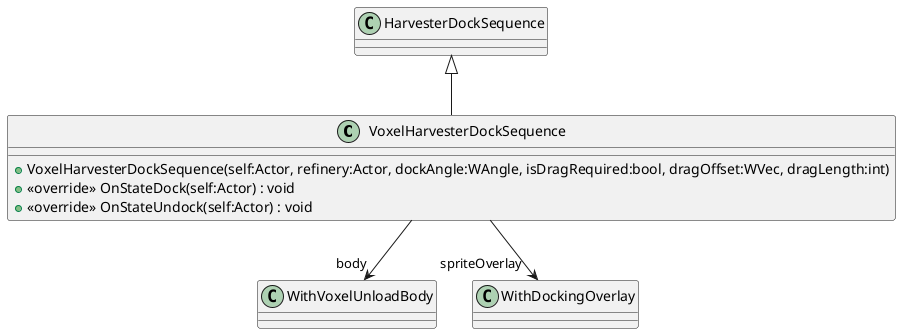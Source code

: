 @startuml
class VoxelHarvesterDockSequence {
    + VoxelHarvesterDockSequence(self:Actor, refinery:Actor, dockAngle:WAngle, isDragRequired:bool, dragOffset:WVec, dragLength:int)
    + <<override>> OnStateDock(self:Actor) : void
    + <<override>> OnStateUndock(self:Actor) : void
}
HarvesterDockSequence <|-- VoxelHarvesterDockSequence
VoxelHarvesterDockSequence --> "body" WithVoxelUnloadBody
VoxelHarvesterDockSequence --> "spriteOverlay" WithDockingOverlay
@enduml
